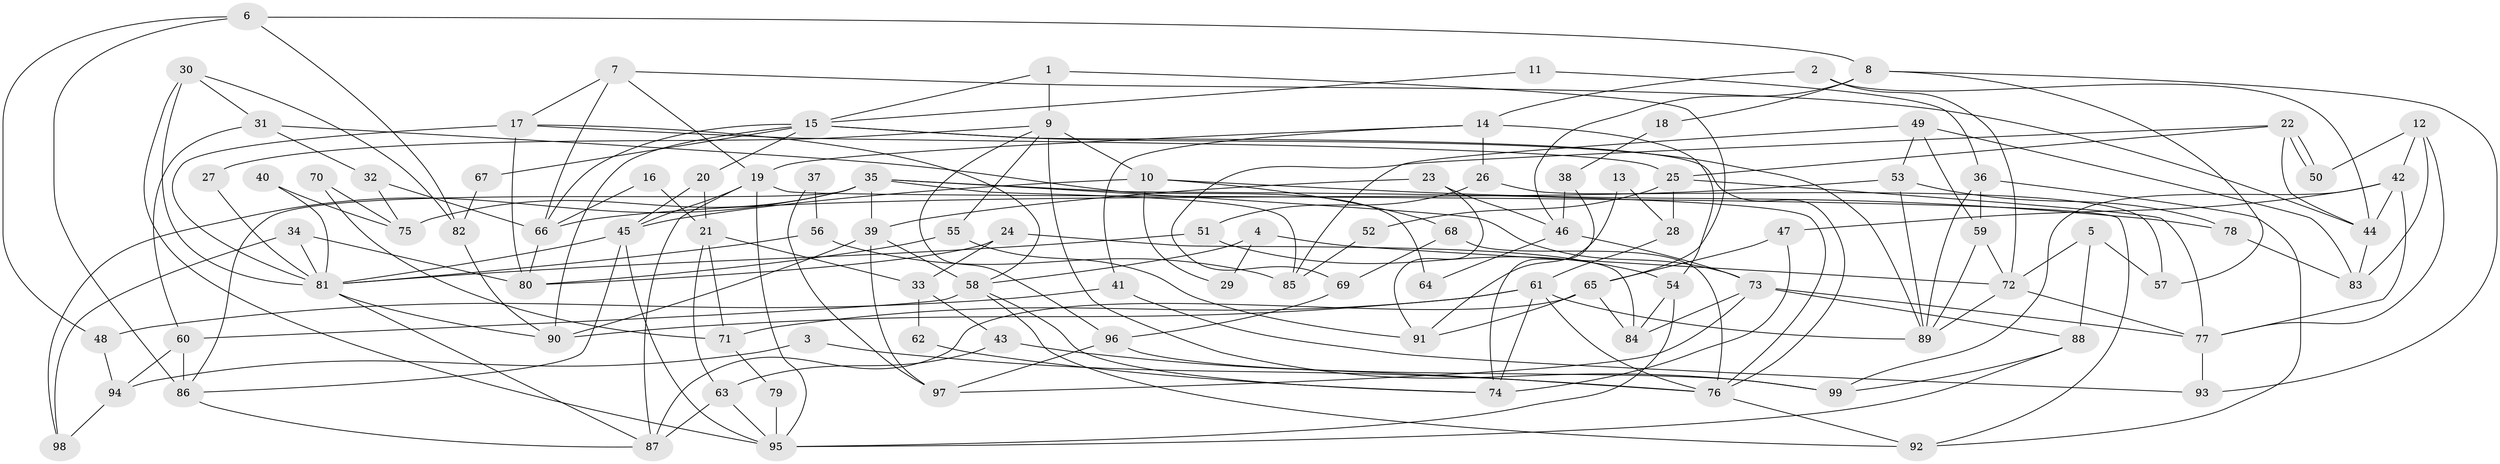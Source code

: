 // Generated by graph-tools (version 1.1) at 2025/11/02/27/25 16:11:17]
// undirected, 99 vertices, 198 edges
graph export_dot {
graph [start="1"]
  node [color=gray90,style=filled];
  1;
  2;
  3;
  4;
  5;
  6;
  7;
  8;
  9;
  10;
  11;
  12;
  13;
  14;
  15;
  16;
  17;
  18;
  19;
  20;
  21;
  22;
  23;
  24;
  25;
  26;
  27;
  28;
  29;
  30;
  31;
  32;
  33;
  34;
  35;
  36;
  37;
  38;
  39;
  40;
  41;
  42;
  43;
  44;
  45;
  46;
  47;
  48;
  49;
  50;
  51;
  52;
  53;
  54;
  55;
  56;
  57;
  58;
  59;
  60;
  61;
  62;
  63;
  64;
  65;
  66;
  67;
  68;
  69;
  70;
  71;
  72;
  73;
  74;
  75;
  76;
  77;
  78;
  79;
  80;
  81;
  82;
  83;
  84;
  85;
  86;
  87;
  88;
  89;
  90;
  91;
  92;
  93;
  94;
  95;
  96;
  97;
  98;
  99;
  1 -- 9;
  1 -- 15;
  1 -- 65;
  2 -- 44;
  2 -- 72;
  2 -- 14;
  3 -- 94;
  3 -- 76;
  4 -- 58;
  4 -- 72;
  4 -- 29;
  5 -- 88;
  5 -- 72;
  5 -- 57;
  6 -- 82;
  6 -- 86;
  6 -- 8;
  6 -- 48;
  7 -- 19;
  7 -- 44;
  7 -- 17;
  7 -- 66;
  8 -- 46;
  8 -- 18;
  8 -- 57;
  8 -- 93;
  9 -- 96;
  9 -- 10;
  9 -- 27;
  9 -- 55;
  9 -- 99;
  10 -- 45;
  10 -- 78;
  10 -- 29;
  10 -- 68;
  11 -- 15;
  11 -- 36;
  12 -- 83;
  12 -- 77;
  12 -- 42;
  12 -- 50;
  13 -- 91;
  13 -- 28;
  14 -- 26;
  14 -- 19;
  14 -- 41;
  14 -- 54;
  15 -- 90;
  15 -- 76;
  15 -- 20;
  15 -- 66;
  15 -- 67;
  15 -- 89;
  16 -- 21;
  16 -- 66;
  17 -- 81;
  17 -- 25;
  17 -- 58;
  17 -- 80;
  18 -- 38;
  19 -- 45;
  19 -- 87;
  19 -- 92;
  19 -- 95;
  20 -- 21;
  20 -- 45;
  21 -- 63;
  21 -- 33;
  21 -- 71;
  22 -- 25;
  22 -- 50;
  22 -- 50;
  22 -- 44;
  22 -- 69;
  23 -- 39;
  23 -- 91;
  23 -- 46;
  24 -- 80;
  24 -- 84;
  24 -- 33;
  25 -- 77;
  25 -- 28;
  25 -- 52;
  26 -- 51;
  26 -- 57;
  27 -- 81;
  28 -- 61;
  30 -- 95;
  30 -- 81;
  30 -- 31;
  30 -- 82;
  31 -- 60;
  31 -- 32;
  31 -- 64;
  32 -- 66;
  32 -- 75;
  33 -- 43;
  33 -- 62;
  34 -- 81;
  34 -- 80;
  34 -- 98;
  35 -- 98;
  35 -- 73;
  35 -- 39;
  35 -- 75;
  35 -- 76;
  35 -- 85;
  35 -- 86;
  36 -- 89;
  36 -- 92;
  36 -- 59;
  37 -- 56;
  37 -- 97;
  38 -- 46;
  38 -- 74;
  39 -- 58;
  39 -- 90;
  39 -- 97;
  40 -- 75;
  40 -- 81;
  41 -- 93;
  41 -- 48;
  42 -- 99;
  42 -- 44;
  42 -- 47;
  42 -- 77;
  43 -- 63;
  43 -- 76;
  44 -- 83;
  45 -- 86;
  45 -- 81;
  45 -- 95;
  46 -- 73;
  46 -- 64;
  47 -- 74;
  47 -- 65;
  48 -- 94;
  49 -- 59;
  49 -- 53;
  49 -- 83;
  49 -- 85;
  51 -- 81;
  51 -- 54;
  52 -- 85;
  53 -- 89;
  53 -- 66;
  53 -- 78;
  54 -- 95;
  54 -- 84;
  55 -- 80;
  55 -- 91;
  56 -- 85;
  56 -- 81;
  58 -- 92;
  58 -- 60;
  58 -- 74;
  59 -- 89;
  59 -- 72;
  60 -- 86;
  60 -- 94;
  61 -- 90;
  61 -- 89;
  61 -- 71;
  61 -- 74;
  61 -- 76;
  62 -- 74;
  63 -- 95;
  63 -- 87;
  65 -- 84;
  65 -- 87;
  65 -- 91;
  66 -- 80;
  67 -- 82;
  68 -- 76;
  68 -- 69;
  69 -- 96;
  70 -- 75;
  70 -- 71;
  71 -- 79;
  72 -- 77;
  72 -- 89;
  73 -- 84;
  73 -- 97;
  73 -- 77;
  73 -- 88;
  76 -- 92;
  77 -- 93;
  78 -- 83;
  79 -- 95;
  81 -- 87;
  81 -- 90;
  82 -- 90;
  86 -- 87;
  88 -- 95;
  88 -- 99;
  94 -- 98;
  96 -- 99;
  96 -- 97;
}

